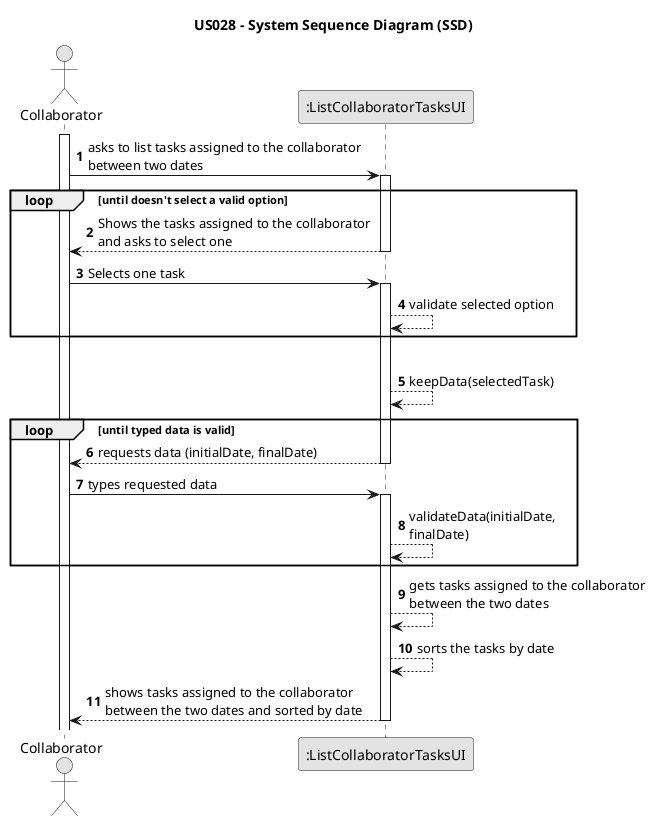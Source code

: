 @startuml
skinparam monochrome true
skinparam packageStyle rectangle
skinparam shadowing false

title US028 - System Sequence Diagram (SSD)

autonumber

actor "Collaborator" as Collaborator
participant ":ListCollaboratorTasksUI" as UI

activate Collaborator

    Collaborator -> UI : asks to list tasks assigned to the collaborator\nbetween two dates
    activate UI

    loop until doesn't select a valid option
            UI --> Collaborator : Shows the tasks assigned to the collaborator \nand asks to select one
        deactivate UI

        Collaborator -> UI : Selects one task
        activate UI
            UI --> UI : validate selected option
    end loop
    |||
            UI --> UI: keepData(selectedTask)

loop until typed data is valid
        UI --> Collaborator : requests data (initialDate, finalDate)
    deactivate UI

    Collaborator -> UI : types requested data
    activate UI
        UI --> UI : validateData(initialDate,\nfinalDate)
end loop
        UI --> UI: gets tasks assigned to the collaborator\nbetween the two dates
        UI--> UI: sorts the tasks by date
        UI --> Collaborator : shows tasks assigned to the collaborator\nbetween the two dates and sorted by date
    deactivate UI

@enduml